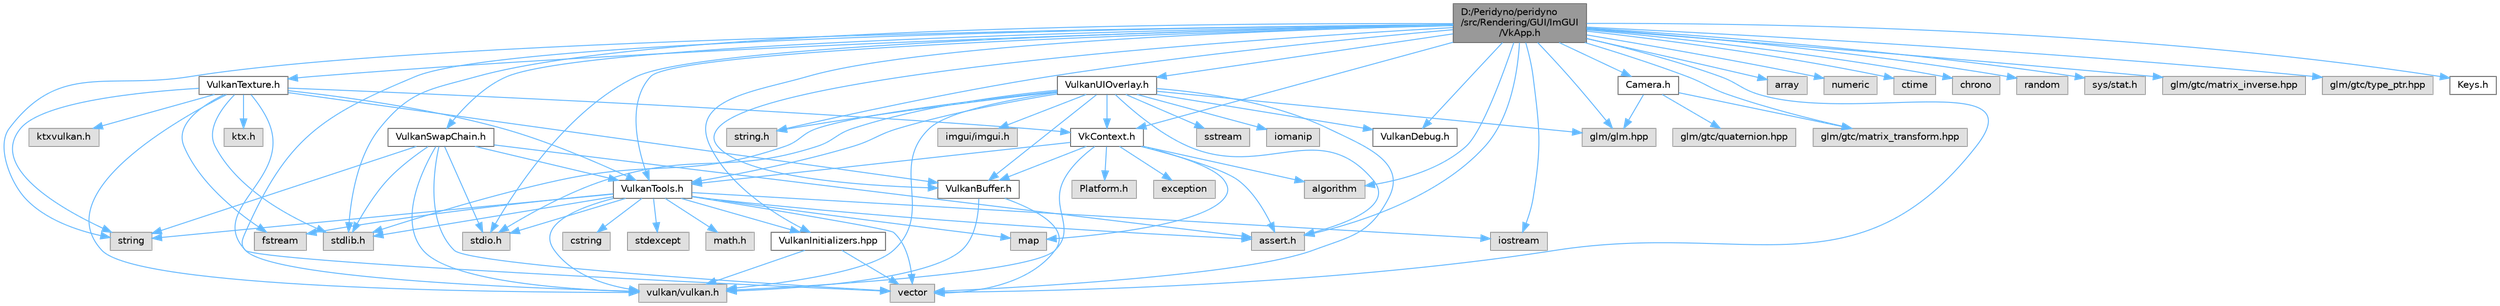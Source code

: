 digraph "D:/Peridyno/peridyno/src/Rendering/GUI/ImGUI/VkApp.h"
{
 // LATEX_PDF_SIZE
  bgcolor="transparent";
  edge [fontname=Helvetica,fontsize=10,labelfontname=Helvetica,labelfontsize=10];
  node [fontname=Helvetica,fontsize=10,shape=box,height=0.2,width=0.4];
  Node1 [id="Node000001",label="D:/Peridyno/peridyno\l/src/Rendering/GUI/ImGUI\l/VkApp.h",height=0.2,width=0.4,color="gray40", fillcolor="grey60", style="filled", fontcolor="black",tooltip=" "];
  Node1 -> Node2 [id="edge1_Node000001_Node000002",color="steelblue1",style="solid",tooltip=" "];
  Node2 [id="Node000002",label="stdio.h",height=0.2,width=0.4,color="grey60", fillcolor="#E0E0E0", style="filled",tooltip=" "];
  Node1 -> Node3 [id="edge2_Node000001_Node000003",color="steelblue1",style="solid",tooltip=" "];
  Node3 [id="Node000003",label="stdlib.h",height=0.2,width=0.4,color="grey60", fillcolor="#E0E0E0", style="filled",tooltip=" "];
  Node1 -> Node4 [id="edge3_Node000001_Node000004",color="steelblue1",style="solid",tooltip=" "];
  Node4 [id="Node000004",label="string.h",height=0.2,width=0.4,color="grey60", fillcolor="#E0E0E0", style="filled",tooltip=" "];
  Node1 -> Node5 [id="edge4_Node000001_Node000005",color="steelblue1",style="solid",tooltip=" "];
  Node5 [id="Node000005",label="assert.h",height=0.2,width=0.4,color="grey60", fillcolor="#E0E0E0", style="filled",tooltip=" "];
  Node1 -> Node6 [id="edge5_Node000001_Node000006",color="steelblue1",style="solid",tooltip=" "];
  Node6 [id="Node000006",label="vector",height=0.2,width=0.4,color="grey60", fillcolor="#E0E0E0", style="filled",tooltip=" "];
  Node1 -> Node7 [id="edge6_Node000001_Node000007",color="steelblue1",style="solid",tooltip=" "];
  Node7 [id="Node000007",label="array",height=0.2,width=0.4,color="grey60", fillcolor="#E0E0E0", style="filled",tooltip=" "];
  Node1 -> Node8 [id="edge7_Node000001_Node000008",color="steelblue1",style="solid",tooltip=" "];
  Node8 [id="Node000008",label="numeric",height=0.2,width=0.4,color="grey60", fillcolor="#E0E0E0", style="filled",tooltip=" "];
  Node1 -> Node9 [id="edge8_Node000001_Node000009",color="steelblue1",style="solid",tooltip=" "];
  Node9 [id="Node000009",label="ctime",height=0.2,width=0.4,color="grey60", fillcolor="#E0E0E0", style="filled",tooltip=" "];
  Node1 -> Node10 [id="edge9_Node000001_Node000010",color="steelblue1",style="solid",tooltip=" "];
  Node10 [id="Node000010",label="iostream",height=0.2,width=0.4,color="grey60", fillcolor="#E0E0E0", style="filled",tooltip=" "];
  Node1 -> Node11 [id="edge10_Node000001_Node000011",color="steelblue1",style="solid",tooltip=" "];
  Node11 [id="Node000011",label="chrono",height=0.2,width=0.4,color="grey60", fillcolor="#E0E0E0", style="filled",tooltip=" "];
  Node1 -> Node12 [id="edge11_Node000001_Node000012",color="steelblue1",style="solid",tooltip=" "];
  Node12 [id="Node000012",label="random",height=0.2,width=0.4,color="grey60", fillcolor="#E0E0E0", style="filled",tooltip=" "];
  Node1 -> Node13 [id="edge12_Node000001_Node000013",color="steelblue1",style="solid",tooltip=" "];
  Node13 [id="Node000013",label="algorithm",height=0.2,width=0.4,color="grey60", fillcolor="#E0E0E0", style="filled",tooltip=" "];
  Node1 -> Node14 [id="edge13_Node000001_Node000014",color="steelblue1",style="solid",tooltip=" "];
  Node14 [id="Node000014",label="sys/stat.h",height=0.2,width=0.4,color="grey60", fillcolor="#E0E0E0", style="filled",tooltip=" "];
  Node1 -> Node15 [id="edge14_Node000001_Node000015",color="steelblue1",style="solid",tooltip=" "];
  Node15 [id="Node000015",label="glm/glm.hpp",height=0.2,width=0.4,color="grey60", fillcolor="#E0E0E0", style="filled",tooltip=" "];
  Node1 -> Node16 [id="edge15_Node000001_Node000016",color="steelblue1",style="solid",tooltip=" "];
  Node16 [id="Node000016",label="glm/gtc/matrix_transform.hpp",height=0.2,width=0.4,color="grey60", fillcolor="#E0E0E0", style="filled",tooltip=" "];
  Node1 -> Node17 [id="edge16_Node000001_Node000017",color="steelblue1",style="solid",tooltip=" "];
  Node17 [id="Node000017",label="glm/gtc/matrix_inverse.hpp",height=0.2,width=0.4,color="grey60", fillcolor="#E0E0E0", style="filled",tooltip=" "];
  Node1 -> Node18 [id="edge17_Node000001_Node000018",color="steelblue1",style="solid",tooltip=" "];
  Node18 [id="Node000018",label="glm/gtc/type_ptr.hpp",height=0.2,width=0.4,color="grey60", fillcolor="#E0E0E0", style="filled",tooltip=" "];
  Node1 -> Node19 [id="edge18_Node000001_Node000019",color="steelblue1",style="solid",tooltip=" "];
  Node19 [id="Node000019",label="string",height=0.2,width=0.4,color="grey60", fillcolor="#E0E0E0", style="filled",tooltip=" "];
  Node1 -> Node20 [id="edge19_Node000001_Node000020",color="steelblue1",style="solid",tooltip=" "];
  Node20 [id="Node000020",label="vulkan/vulkan.h",height=0.2,width=0.4,color="grey60", fillcolor="#E0E0E0", style="filled",tooltip=" "];
  Node1 -> Node21 [id="edge20_Node000001_Node000021",color="steelblue1",style="solid",tooltip=" "];
  Node21 [id="Node000021",label="Keys.h",height=0.2,width=0.4,color="grey40", fillcolor="white", style="filled",URL="$_keys_8h.html",tooltip=" "];
  Node1 -> Node22 [id="edge21_Node000001_Node000022",color="steelblue1",style="solid",tooltip=" "];
  Node22 [id="Node000022",label="VulkanTools.h",height=0.2,width=0.4,color="grey40", fillcolor="white", style="filled",URL="$_vulkan_tools_8h.html",tooltip=" "];
  Node22 -> Node20 [id="edge22_Node000022_Node000020",color="steelblue1",style="solid",tooltip=" "];
  Node22 -> Node23 [id="edge23_Node000022_Node000023",color="steelblue1",style="solid",tooltip=" "];
  Node23 [id="Node000023",label="VulkanInitializers.hpp",height=0.2,width=0.4,color="grey40", fillcolor="white", style="filled",URL="$_vulkan_initializers_8hpp.html",tooltip=" "];
  Node23 -> Node6 [id="edge24_Node000023_Node000006",color="steelblue1",style="solid",tooltip=" "];
  Node23 -> Node20 [id="edge25_Node000023_Node000020",color="steelblue1",style="solid",tooltip=" "];
  Node22 -> Node24 [id="edge26_Node000022_Node000024",color="steelblue1",style="solid",tooltip=" "];
  Node24 [id="Node000024",label="math.h",height=0.2,width=0.4,color="grey60", fillcolor="#E0E0E0", style="filled",tooltip=" "];
  Node22 -> Node3 [id="edge27_Node000022_Node000003",color="steelblue1",style="solid",tooltip=" "];
  Node22 -> Node19 [id="edge28_Node000022_Node000019",color="steelblue1",style="solid",tooltip=" "];
  Node22 -> Node25 [id="edge29_Node000022_Node000025",color="steelblue1",style="solid",tooltip=" "];
  Node25 [id="Node000025",label="cstring",height=0.2,width=0.4,color="grey60", fillcolor="#E0E0E0", style="filled",tooltip=" "];
  Node22 -> Node26 [id="edge30_Node000022_Node000026",color="steelblue1",style="solid",tooltip=" "];
  Node26 [id="Node000026",label="fstream",height=0.2,width=0.4,color="grey60", fillcolor="#E0E0E0", style="filled",tooltip=" "];
  Node22 -> Node5 [id="edge31_Node000022_Node000005",color="steelblue1",style="solid",tooltip=" "];
  Node22 -> Node2 [id="edge32_Node000022_Node000002",color="steelblue1",style="solid",tooltip=" "];
  Node22 -> Node6 [id="edge33_Node000022_Node000006",color="steelblue1",style="solid",tooltip=" "];
  Node22 -> Node27 [id="edge34_Node000022_Node000027",color="steelblue1",style="solid",tooltip=" "];
  Node27 [id="Node000027",label="map",height=0.2,width=0.4,color="grey60", fillcolor="#E0E0E0", style="filled",tooltip=" "];
  Node22 -> Node10 [id="edge35_Node000022_Node000010",color="steelblue1",style="solid",tooltip=" "];
  Node22 -> Node28 [id="edge36_Node000022_Node000028",color="steelblue1",style="solid",tooltip=" "];
  Node28 [id="Node000028",label="stdexcept",height=0.2,width=0.4,color="grey60", fillcolor="#E0E0E0", style="filled",tooltip=" "];
  Node1 -> Node29 [id="edge37_Node000001_Node000029",color="steelblue1",style="solid",tooltip=" "];
  Node29 [id="Node000029",label="VulkanDebug.h",height=0.2,width=0.4,color="grey40", fillcolor="white", style="filled",URL="$_vulkan_debug_8h.html",tooltip=" "];
  Node1 -> Node30 [id="edge38_Node000001_Node000030",color="steelblue1",style="solid",tooltip=" "];
  Node30 [id="Node000030",label="VulkanUIOverlay.h",height=0.2,width=0.4,color="grey40", fillcolor="white", style="filled",URL="$_vulkan_u_i_overlay_8h.html",tooltip=" "];
  Node30 -> Node2 [id="edge39_Node000030_Node000002",color="steelblue1",style="solid",tooltip=" "];
  Node30 -> Node3 [id="edge40_Node000030_Node000003",color="steelblue1",style="solid",tooltip=" "];
  Node30 -> Node4 [id="edge41_Node000030_Node000004",color="steelblue1",style="solid",tooltip=" "];
  Node30 -> Node5 [id="edge42_Node000030_Node000005",color="steelblue1",style="solid",tooltip=" "];
  Node30 -> Node6 [id="edge43_Node000030_Node000006",color="steelblue1",style="solid",tooltip=" "];
  Node30 -> Node31 [id="edge44_Node000030_Node000031",color="steelblue1",style="solid",tooltip=" "];
  Node31 [id="Node000031",label="sstream",height=0.2,width=0.4,color="grey60", fillcolor="#E0E0E0", style="filled",tooltip=" "];
  Node30 -> Node32 [id="edge45_Node000030_Node000032",color="steelblue1",style="solid",tooltip=" "];
  Node32 [id="Node000032",label="iomanip",height=0.2,width=0.4,color="grey60", fillcolor="#E0E0E0", style="filled",tooltip=" "];
  Node30 -> Node20 [id="edge46_Node000030_Node000020",color="steelblue1",style="solid",tooltip=" "];
  Node30 -> Node22 [id="edge47_Node000030_Node000022",color="steelblue1",style="solid",tooltip=" "];
  Node30 -> Node29 [id="edge48_Node000030_Node000029",color="steelblue1",style="solid",tooltip=" "];
  Node30 -> Node33 [id="edge49_Node000030_Node000033",color="steelblue1",style="solid",tooltip=" "];
  Node33 [id="Node000033",label="VulkanBuffer.h",height=0.2,width=0.4,color="grey40", fillcolor="white", style="filled",URL="$_vulkan_buffer_8h.html",tooltip=" "];
  Node33 -> Node6 [id="edge50_Node000033_Node000006",color="steelblue1",style="solid",tooltip=" "];
  Node33 -> Node20 [id="edge51_Node000033_Node000020",color="steelblue1",style="solid",tooltip=" "];
  Node30 -> Node34 [id="edge52_Node000030_Node000034",color="steelblue1",style="solid",tooltip=" "];
  Node34 [id="Node000034",label="VkContext.h",height=0.2,width=0.4,color="grey40", fillcolor="white", style="filled",URL="$_vk_context_8h.html",tooltip=" "];
  Node34 -> Node35 [id="edge53_Node000034_Node000035",color="steelblue1",style="solid",tooltip=" "];
  Node35 [id="Node000035",label="Platform.h",height=0.2,width=0.4,color="grey60", fillcolor="#E0E0E0", style="filled",tooltip=" "];
  Node34 -> Node33 [id="edge54_Node000034_Node000033",color="steelblue1",style="solid",tooltip=" "];
  Node34 -> Node22 [id="edge55_Node000034_Node000022",color="steelblue1",style="solid",tooltip=" "];
  Node34 -> Node20 [id="edge56_Node000034_Node000020",color="steelblue1",style="solid",tooltip=" "];
  Node34 -> Node13 [id="edge57_Node000034_Node000013",color="steelblue1",style="solid",tooltip=" "];
  Node34 -> Node5 [id="edge58_Node000034_Node000005",color="steelblue1",style="solid",tooltip=" "];
  Node34 -> Node36 [id="edge59_Node000034_Node000036",color="steelblue1",style="solid",tooltip=" "];
  Node36 [id="Node000036",label="exception",height=0.2,width=0.4,color="grey60", fillcolor="#E0E0E0", style="filled",tooltip=" "];
  Node34 -> Node27 [id="edge60_Node000034_Node000027",color="steelblue1",style="solid",tooltip=" "];
  Node30 -> Node37 [id="edge61_Node000030_Node000037",color="steelblue1",style="solid",tooltip=" "];
  Node37 [id="Node000037",label="imgui/imgui.h",height=0.2,width=0.4,color="grey60", fillcolor="#E0E0E0", style="filled",tooltip=" "];
  Node30 -> Node15 [id="edge62_Node000030_Node000015",color="steelblue1",style="solid",tooltip=" "];
  Node1 -> Node38 [id="edge63_Node000001_Node000038",color="steelblue1",style="solid",tooltip=" "];
  Node38 [id="Node000038",label="VulkanSwapChain.h",height=0.2,width=0.4,color="grey40", fillcolor="white", style="filled",URL="$_vulkan_swap_chain_8h.html",tooltip=" "];
  Node38 -> Node3 [id="edge64_Node000038_Node000003",color="steelblue1",style="solid",tooltip=" "];
  Node38 -> Node19 [id="edge65_Node000038_Node000019",color="steelblue1",style="solid",tooltip=" "];
  Node38 -> Node5 [id="edge66_Node000038_Node000005",color="steelblue1",style="solid",tooltip=" "];
  Node38 -> Node2 [id="edge67_Node000038_Node000002",color="steelblue1",style="solid",tooltip=" "];
  Node38 -> Node6 [id="edge68_Node000038_Node000006",color="steelblue1",style="solid",tooltip=" "];
  Node38 -> Node20 [id="edge69_Node000038_Node000020",color="steelblue1",style="solid",tooltip=" "];
  Node38 -> Node22 [id="edge70_Node000038_Node000022",color="steelblue1",style="solid",tooltip=" "];
  Node1 -> Node33 [id="edge71_Node000001_Node000033",color="steelblue1",style="solid",tooltip=" "];
  Node1 -> Node39 [id="edge72_Node000001_Node000039",color="steelblue1",style="solid",tooltip=" "];
  Node39 [id="Node000039",label="VulkanTexture.h",height=0.2,width=0.4,color="grey40", fillcolor="white", style="filled",URL="$_vulkan_texture_8h.html",tooltip=" "];
  Node39 -> Node26 [id="edge73_Node000039_Node000026",color="steelblue1",style="solid",tooltip=" "];
  Node39 -> Node3 [id="edge74_Node000039_Node000003",color="steelblue1",style="solid",tooltip=" "];
  Node39 -> Node19 [id="edge75_Node000039_Node000019",color="steelblue1",style="solid",tooltip=" "];
  Node39 -> Node6 [id="edge76_Node000039_Node000006",color="steelblue1",style="solid",tooltip=" "];
  Node39 -> Node20 [id="edge77_Node000039_Node000020",color="steelblue1",style="solid",tooltip=" "];
  Node39 -> Node40 [id="edge78_Node000039_Node000040",color="steelblue1",style="solid",tooltip=" "];
  Node40 [id="Node000040",label="ktx.h",height=0.2,width=0.4,color="grey60", fillcolor="#E0E0E0", style="filled",tooltip=" "];
  Node39 -> Node41 [id="edge79_Node000039_Node000041",color="steelblue1",style="solid",tooltip=" "];
  Node41 [id="Node000041",label="ktxvulkan.h",height=0.2,width=0.4,color="grey60", fillcolor="#E0E0E0", style="filled",tooltip=" "];
  Node39 -> Node33 [id="edge80_Node000039_Node000033",color="steelblue1",style="solid",tooltip=" "];
  Node39 -> Node22 [id="edge81_Node000039_Node000022",color="steelblue1",style="solid",tooltip=" "];
  Node39 -> Node34 [id="edge82_Node000039_Node000034",color="steelblue1",style="solid",tooltip=" "];
  Node1 -> Node23 [id="edge83_Node000001_Node000023",color="steelblue1",style="solid",tooltip=" "];
  Node1 -> Node42 [id="edge84_Node000001_Node000042",color="steelblue1",style="solid",tooltip=" "];
  Node42 [id="Node000042",label="Camera.h",height=0.2,width=0.4,color="grey40", fillcolor="white", style="filled",URL="$_rendering_2_g_u_i_2_im_g_u_i_2_camera_8h.html",tooltip=" "];
  Node42 -> Node15 [id="edge85_Node000042_Node000015",color="steelblue1",style="solid",tooltip=" "];
  Node42 -> Node43 [id="edge86_Node000042_Node000043",color="steelblue1",style="solid",tooltip=" "];
  Node43 [id="Node000043",label="glm/gtc/quaternion.hpp",height=0.2,width=0.4,color="grey60", fillcolor="#E0E0E0", style="filled",tooltip=" "];
  Node42 -> Node16 [id="edge87_Node000042_Node000016",color="steelblue1",style="solid",tooltip=" "];
  Node1 -> Node34 [id="edge88_Node000001_Node000034",color="steelblue1",style="solid",tooltip=" "];
}
